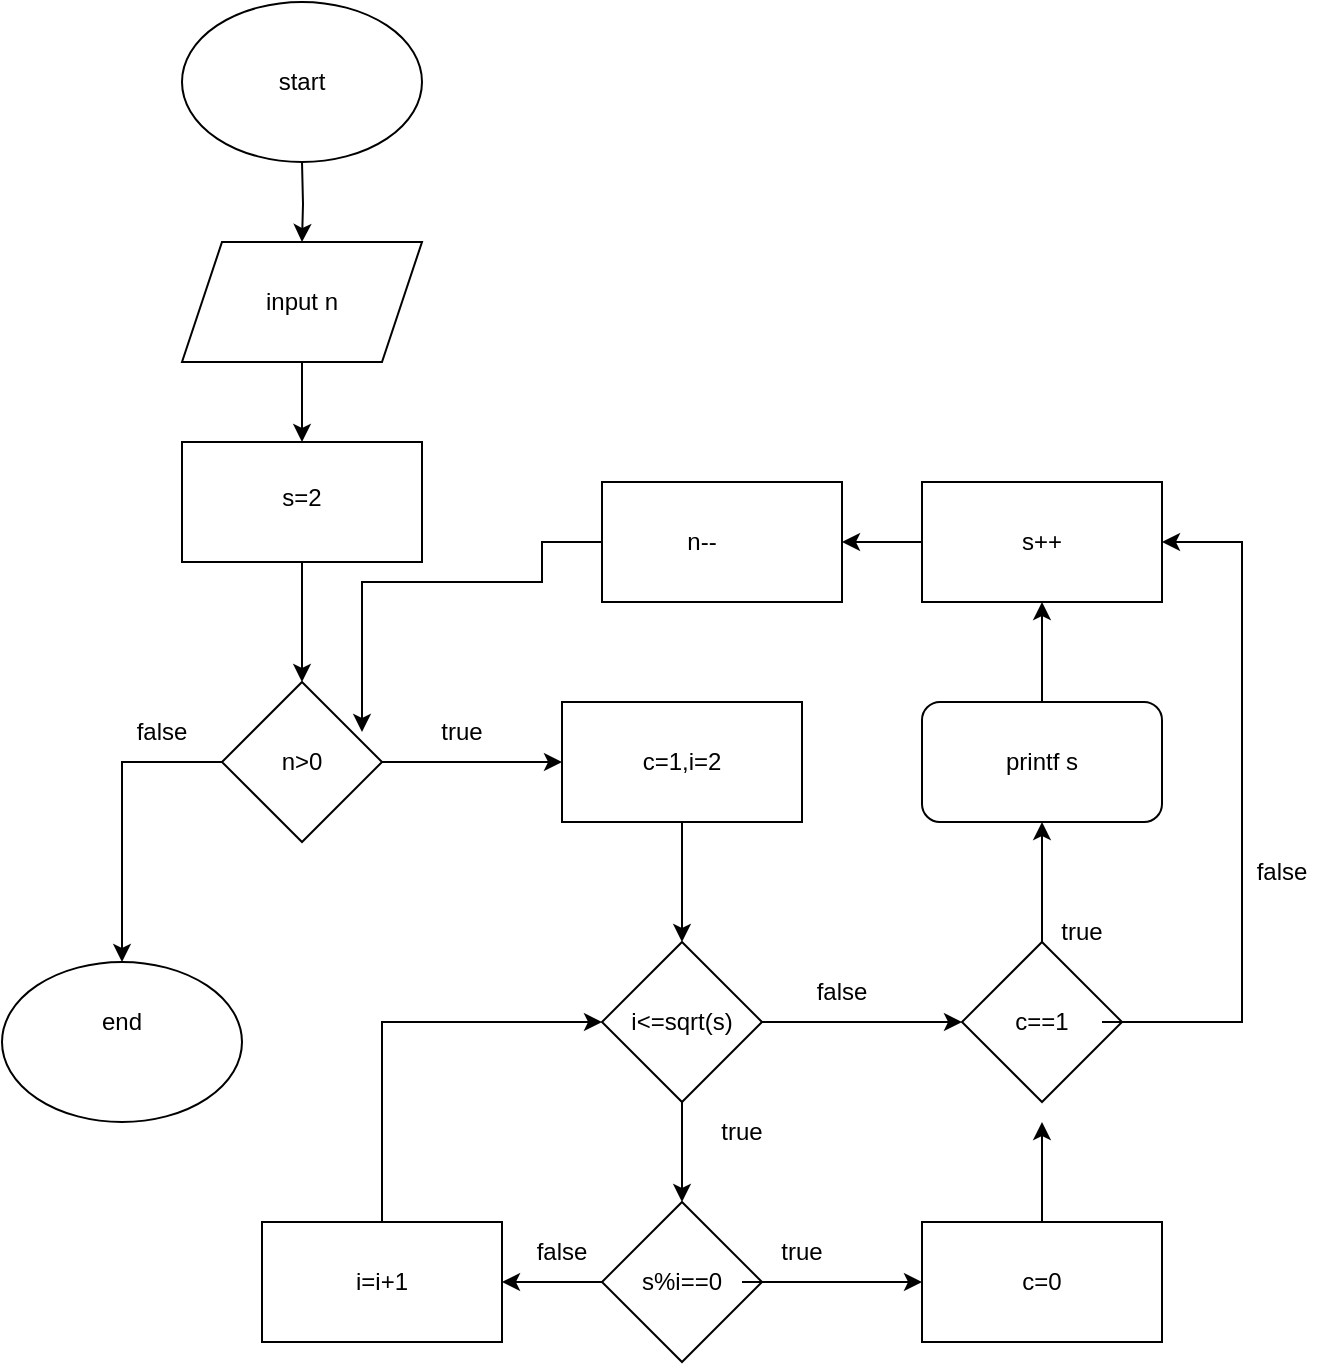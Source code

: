 <mxfile version="25.0.3">
  <diagram id="C5RBs43oDa-KdzZeNtuy" name="Page-1">
    <mxGraphModel grid="1" page="1" gridSize="10" guides="1" tooltips="1" connect="1" arrows="1" fold="1" pageScale="1" pageWidth="827" pageHeight="1169" math="0" shadow="0">
      <root>
        <mxCell id="WIyWlLk6GJQsqaUBKTNV-0" />
        <mxCell id="WIyWlLk6GJQsqaUBKTNV-1" parent="WIyWlLk6GJQsqaUBKTNV-0" />
        <mxCell id="4jPPkpbeceLR9bl8jpR4-17" style="edgeStyle=orthogonalEdgeStyle;rounded=0;orthogonalLoop=1;jettySize=auto;html=1;exitX=0.5;exitY=1;exitDx=0;exitDy=0;entryX=0.5;entryY=0;entryDx=0;entryDy=0;" edge="1" parent="WIyWlLk6GJQsqaUBKTNV-1" target="4jPPkpbeceLR9bl8jpR4-3">
          <mxGeometry relative="1" as="geometry">
            <mxPoint x="30" y="210" as="sourcePoint" />
          </mxGeometry>
        </mxCell>
        <mxCell id="4jPPkpbeceLR9bl8jpR4-1" value="" style="ellipse;whiteSpace=wrap;html=1;" vertex="1" parent="WIyWlLk6GJQsqaUBKTNV-1">
          <mxGeometry x="-30" y="130" width="120" height="80" as="geometry" />
        </mxCell>
        <mxCell id="4jPPkpbeceLR9bl8jpR4-2" value="start" style="text;html=1;align=center;verticalAlign=middle;whiteSpace=wrap;rounded=0;" vertex="1" parent="WIyWlLk6GJQsqaUBKTNV-1">
          <mxGeometry y="155" width="60" height="30" as="geometry" />
        </mxCell>
        <mxCell id="4jPPkpbeceLR9bl8jpR4-16" style="edgeStyle=orthogonalEdgeStyle;rounded=0;orthogonalLoop=1;jettySize=auto;html=1;exitX=0.5;exitY=1;exitDx=0;exitDy=0;entryX=0.5;entryY=0;entryDx=0;entryDy=0;" edge="1" parent="WIyWlLk6GJQsqaUBKTNV-1" source="4jPPkpbeceLR9bl8jpR4-3" target="4jPPkpbeceLR9bl8jpR4-5">
          <mxGeometry relative="1" as="geometry" />
        </mxCell>
        <mxCell id="4jPPkpbeceLR9bl8jpR4-3" value="" style="shape=parallelogram;perimeter=parallelogramPerimeter;whiteSpace=wrap;html=1;fixedSize=1;" vertex="1" parent="WIyWlLk6GJQsqaUBKTNV-1">
          <mxGeometry x="-30" y="250" width="120" height="60" as="geometry" />
        </mxCell>
        <mxCell id="4jPPkpbeceLR9bl8jpR4-4" value="input n" style="text;html=1;align=center;verticalAlign=middle;whiteSpace=wrap;rounded=0;" vertex="1" parent="WIyWlLk6GJQsqaUBKTNV-1">
          <mxGeometry y="265" width="60" height="30" as="geometry" />
        </mxCell>
        <mxCell id="4jPPkpbeceLR9bl8jpR4-15" style="edgeStyle=orthogonalEdgeStyle;rounded=0;orthogonalLoop=1;jettySize=auto;html=1;exitX=0.5;exitY=1;exitDx=0;exitDy=0;entryX=0.5;entryY=0;entryDx=0;entryDy=0;" edge="1" parent="WIyWlLk6GJQsqaUBKTNV-1" source="4jPPkpbeceLR9bl8jpR4-5" target="4jPPkpbeceLR9bl8jpR4-7">
          <mxGeometry relative="1" as="geometry" />
        </mxCell>
        <mxCell id="4jPPkpbeceLR9bl8jpR4-5" value="" style="rounded=0;whiteSpace=wrap;html=1;" vertex="1" parent="WIyWlLk6GJQsqaUBKTNV-1">
          <mxGeometry x="-30" y="350" width="120" height="60" as="geometry" />
        </mxCell>
        <mxCell id="4jPPkpbeceLR9bl8jpR4-6" value="s=2" style="text;html=1;align=center;verticalAlign=middle;whiteSpace=wrap;rounded=0;" vertex="1" parent="WIyWlLk6GJQsqaUBKTNV-1">
          <mxGeometry y="360" width="60" height="35" as="geometry" />
        </mxCell>
        <mxCell id="4jPPkpbeceLR9bl8jpR4-14" style="edgeStyle=orthogonalEdgeStyle;rounded=0;orthogonalLoop=1;jettySize=auto;html=1;exitX=1;exitY=0.5;exitDx=0;exitDy=0;" edge="1" parent="WIyWlLk6GJQsqaUBKTNV-1" source="4jPPkpbeceLR9bl8jpR4-7" target="4jPPkpbeceLR9bl8jpR4-12">
          <mxGeometry relative="1" as="geometry" />
        </mxCell>
        <mxCell id="4jPPkpbeceLR9bl8jpR4-26" style="edgeStyle=orthogonalEdgeStyle;rounded=0;orthogonalLoop=1;jettySize=auto;html=1;exitX=0;exitY=0.5;exitDx=0;exitDy=0;entryX=0.5;entryY=0;entryDx=0;entryDy=0;" edge="1" parent="WIyWlLk6GJQsqaUBKTNV-1" source="4jPPkpbeceLR9bl8jpR4-7" target="4jPPkpbeceLR9bl8jpR4-9">
          <mxGeometry relative="1" as="geometry" />
        </mxCell>
        <mxCell id="4jPPkpbeceLR9bl8jpR4-7" value="" style="rhombus;whiteSpace=wrap;html=1;" vertex="1" parent="WIyWlLk6GJQsqaUBKTNV-1">
          <mxGeometry x="-10" y="470" width="80" height="80" as="geometry" />
        </mxCell>
        <mxCell id="4jPPkpbeceLR9bl8jpR4-8" value="n&amp;gt;0" style="text;html=1;align=center;verticalAlign=middle;whiteSpace=wrap;rounded=0;" vertex="1" parent="WIyWlLk6GJQsqaUBKTNV-1">
          <mxGeometry y="495" width="60" height="30" as="geometry" />
        </mxCell>
        <mxCell id="4jPPkpbeceLR9bl8jpR4-9" value="" style="ellipse;whiteSpace=wrap;html=1;" vertex="1" parent="WIyWlLk6GJQsqaUBKTNV-1">
          <mxGeometry x="-120" y="610" width="120" height="80" as="geometry" />
        </mxCell>
        <mxCell id="4jPPkpbeceLR9bl8jpR4-10" value="end" style="text;html=1;align=center;verticalAlign=middle;whiteSpace=wrap;rounded=0;" vertex="1" parent="WIyWlLk6GJQsqaUBKTNV-1">
          <mxGeometry x="-90" y="625" width="60" height="30" as="geometry" />
        </mxCell>
        <mxCell id="4jPPkpbeceLR9bl8jpR4-27" style="edgeStyle=orthogonalEdgeStyle;rounded=0;orthogonalLoop=1;jettySize=auto;html=1;entryX=0.5;entryY=0;entryDx=0;entryDy=0;" edge="1" parent="WIyWlLk6GJQsqaUBKTNV-1" source="4jPPkpbeceLR9bl8jpR4-12" target="4jPPkpbeceLR9bl8jpR4-23">
          <mxGeometry relative="1" as="geometry" />
        </mxCell>
        <mxCell id="4jPPkpbeceLR9bl8jpR4-12" value="" style="rounded=0;whiteSpace=wrap;html=1;" vertex="1" parent="WIyWlLk6GJQsqaUBKTNV-1">
          <mxGeometry x="160" y="480" width="120" height="60" as="geometry" />
        </mxCell>
        <mxCell id="4jPPkpbeceLR9bl8jpR4-13" value="c=1,i=2" style="text;html=1;align=center;verticalAlign=middle;whiteSpace=wrap;rounded=0;" vertex="1" parent="WIyWlLk6GJQsqaUBKTNV-1">
          <mxGeometry x="190" y="495" width="60" height="30" as="geometry" />
        </mxCell>
        <mxCell id="4jPPkpbeceLR9bl8jpR4-33" style="edgeStyle=orthogonalEdgeStyle;rounded=0;orthogonalLoop=1;jettySize=auto;html=1;exitX=0.5;exitY=1;exitDx=0;exitDy=0;entryX=0.5;entryY=0;entryDx=0;entryDy=0;" edge="1" parent="WIyWlLk6GJQsqaUBKTNV-1" source="4jPPkpbeceLR9bl8jpR4-23" target="4jPPkpbeceLR9bl8jpR4-28">
          <mxGeometry relative="1" as="geometry" />
        </mxCell>
        <mxCell id="4jPPkpbeceLR9bl8jpR4-23" value="" style="rhombus;whiteSpace=wrap;html=1;" vertex="1" parent="WIyWlLk6GJQsqaUBKTNV-1">
          <mxGeometry x="180" y="600" width="80" height="80" as="geometry" />
        </mxCell>
        <mxCell id="4jPPkpbeceLR9bl8jpR4-44" style="edgeStyle=orthogonalEdgeStyle;rounded=0;orthogonalLoop=1;jettySize=auto;html=1;entryX=0;entryY=0.5;entryDx=0;entryDy=0;exitX=1;exitY=0.5;exitDx=0;exitDy=0;" edge="1" parent="WIyWlLk6GJQsqaUBKTNV-1" source="4jPPkpbeceLR9bl8jpR4-23" target="4jPPkpbeceLR9bl8jpR4-43">
          <mxGeometry relative="1" as="geometry">
            <mxPoint x="270" y="640" as="sourcePoint" />
            <Array as="points" />
          </mxGeometry>
        </mxCell>
        <mxCell id="4jPPkpbeceLR9bl8jpR4-24" value="i&amp;lt;=sqrt(s)" style="text;html=1;align=center;verticalAlign=middle;whiteSpace=wrap;rounded=0;" vertex="1" parent="WIyWlLk6GJQsqaUBKTNV-1">
          <mxGeometry x="190" y="625" width="60" height="30" as="geometry" />
        </mxCell>
        <mxCell id="4jPPkpbeceLR9bl8jpR4-36" style="edgeStyle=orthogonalEdgeStyle;rounded=0;orthogonalLoop=1;jettySize=auto;html=1;exitX=0;exitY=0.5;exitDx=0;exitDy=0;entryX=1;entryY=0.5;entryDx=0;entryDy=0;" edge="1" parent="WIyWlLk6GJQsqaUBKTNV-1" source="4jPPkpbeceLR9bl8jpR4-28" target="4jPPkpbeceLR9bl8jpR4-34">
          <mxGeometry relative="1" as="geometry" />
        </mxCell>
        <mxCell id="4jPPkpbeceLR9bl8jpR4-28" value="" style="rhombus;whiteSpace=wrap;html=1;" vertex="1" parent="WIyWlLk6GJQsqaUBKTNV-1">
          <mxGeometry x="180" y="730" width="80" height="80" as="geometry" />
        </mxCell>
        <mxCell id="4jPPkpbeceLR9bl8jpR4-31" style="edgeStyle=orthogonalEdgeStyle;rounded=0;orthogonalLoop=1;jettySize=auto;html=1;entryX=0;entryY=0.5;entryDx=0;entryDy=0;" edge="1" parent="WIyWlLk6GJQsqaUBKTNV-1" source="4jPPkpbeceLR9bl8jpR4-29" target="4jPPkpbeceLR9bl8jpR4-30">
          <mxGeometry relative="1" as="geometry" />
        </mxCell>
        <mxCell id="4jPPkpbeceLR9bl8jpR4-29" value="s%i==0" style="text;html=1;align=center;verticalAlign=middle;whiteSpace=wrap;rounded=0;" vertex="1" parent="WIyWlLk6GJQsqaUBKTNV-1">
          <mxGeometry x="190" y="755" width="60" height="30" as="geometry" />
        </mxCell>
        <mxCell id="4jPPkpbeceLR9bl8jpR4-57" style="edgeStyle=orthogonalEdgeStyle;rounded=0;orthogonalLoop=1;jettySize=auto;html=1;" edge="1" parent="WIyWlLk6GJQsqaUBKTNV-1" source="4jPPkpbeceLR9bl8jpR4-30">
          <mxGeometry relative="1" as="geometry">
            <mxPoint x="400" y="690" as="targetPoint" />
          </mxGeometry>
        </mxCell>
        <mxCell id="4jPPkpbeceLR9bl8jpR4-30" value="" style="rounded=0;whiteSpace=wrap;html=1;" vertex="1" parent="WIyWlLk6GJQsqaUBKTNV-1">
          <mxGeometry x="340" y="740" width="120" height="60" as="geometry" />
        </mxCell>
        <mxCell id="4jPPkpbeceLR9bl8jpR4-32" value="c=0" style="text;html=1;align=center;verticalAlign=middle;whiteSpace=wrap;rounded=0;" vertex="1" parent="WIyWlLk6GJQsqaUBKTNV-1">
          <mxGeometry x="370" y="755" width="60" height="30" as="geometry" />
        </mxCell>
        <mxCell id="4jPPkpbeceLR9bl8jpR4-37" style="edgeStyle=orthogonalEdgeStyle;rounded=0;orthogonalLoop=1;jettySize=auto;html=1;exitX=0.5;exitY=0;exitDx=0;exitDy=0;entryX=0;entryY=0.5;entryDx=0;entryDy=0;" edge="1" parent="WIyWlLk6GJQsqaUBKTNV-1" source="4jPPkpbeceLR9bl8jpR4-34" target="4jPPkpbeceLR9bl8jpR4-23">
          <mxGeometry relative="1" as="geometry" />
        </mxCell>
        <mxCell id="4jPPkpbeceLR9bl8jpR4-34" value="" style="rounded=0;whiteSpace=wrap;html=1;" vertex="1" parent="WIyWlLk6GJQsqaUBKTNV-1">
          <mxGeometry x="10" y="740" width="120" height="60" as="geometry" />
        </mxCell>
        <mxCell id="4jPPkpbeceLR9bl8jpR4-35" value="i=i+1" style="text;html=1;align=center;verticalAlign=middle;whiteSpace=wrap;rounded=0;" vertex="1" parent="WIyWlLk6GJQsqaUBKTNV-1">
          <mxGeometry x="40" y="755" width="60" height="30" as="geometry" />
        </mxCell>
        <mxCell id="4jPPkpbeceLR9bl8jpR4-38" value="true" style="text;html=1;align=center;verticalAlign=middle;whiteSpace=wrap;rounded=0;" vertex="1" parent="WIyWlLk6GJQsqaUBKTNV-1">
          <mxGeometry x="80" y="480" width="60" height="30" as="geometry" />
        </mxCell>
        <mxCell id="4jPPkpbeceLR9bl8jpR4-39" value="true" style="text;html=1;align=center;verticalAlign=middle;whiteSpace=wrap;rounded=0;" vertex="1" parent="WIyWlLk6GJQsqaUBKTNV-1">
          <mxGeometry x="220" y="680" width="60" height="30" as="geometry" />
        </mxCell>
        <mxCell id="4jPPkpbeceLR9bl8jpR4-40" value="true" style="text;html=1;align=center;verticalAlign=middle;whiteSpace=wrap;rounded=0;" vertex="1" parent="WIyWlLk6GJQsqaUBKTNV-1">
          <mxGeometry x="250" y="740" width="60" height="30" as="geometry" />
        </mxCell>
        <mxCell id="4jPPkpbeceLR9bl8jpR4-41" value="false" style="text;html=1;align=center;verticalAlign=middle;whiteSpace=wrap;rounded=0;" vertex="1" parent="WIyWlLk6GJQsqaUBKTNV-1">
          <mxGeometry x="130" y="740" width="60" height="30" as="geometry" />
        </mxCell>
        <mxCell id="4jPPkpbeceLR9bl8jpR4-49" style="edgeStyle=orthogonalEdgeStyle;rounded=0;orthogonalLoop=1;jettySize=auto;html=1;exitX=0.5;exitY=0;exitDx=0;exitDy=0;" edge="1" parent="WIyWlLk6GJQsqaUBKTNV-1" source="4jPPkpbeceLR9bl8jpR4-43" target="4jPPkpbeceLR9bl8jpR4-48">
          <mxGeometry relative="1" as="geometry" />
        </mxCell>
        <mxCell id="4jPPkpbeceLR9bl8jpR4-43" value="" style="rhombus;whiteSpace=wrap;html=1;" vertex="1" parent="WIyWlLk6GJQsqaUBKTNV-1">
          <mxGeometry x="360" y="600" width="80" height="80" as="geometry" />
        </mxCell>
        <mxCell id="4jPPkpbeceLR9bl8jpR4-73" style="edgeStyle=orthogonalEdgeStyle;rounded=0;orthogonalLoop=1;jettySize=auto;html=1;exitX=1;exitY=0.5;exitDx=0;exitDy=0;entryX=1;entryY=0.5;entryDx=0;entryDy=0;" edge="1" parent="WIyWlLk6GJQsqaUBKTNV-1" source="4jPPkpbeceLR9bl8jpR4-46" target="4jPPkpbeceLR9bl8jpR4-53">
          <mxGeometry relative="1" as="geometry">
            <Array as="points">
              <mxPoint x="500" y="640" />
              <mxPoint x="500" y="400" />
            </Array>
          </mxGeometry>
        </mxCell>
        <mxCell id="4jPPkpbeceLR9bl8jpR4-46" value="c==1" style="text;html=1;align=center;verticalAlign=middle;whiteSpace=wrap;rounded=0;" vertex="1" parent="WIyWlLk6GJQsqaUBKTNV-1">
          <mxGeometry x="370" y="625" width="60" height="30" as="geometry" />
        </mxCell>
        <mxCell id="4jPPkpbeceLR9bl8jpR4-52" style="edgeStyle=orthogonalEdgeStyle;rounded=0;orthogonalLoop=1;jettySize=auto;html=1;" edge="1" parent="WIyWlLk6GJQsqaUBKTNV-1" source="4jPPkpbeceLR9bl8jpR4-48">
          <mxGeometry relative="1" as="geometry">
            <mxPoint x="400" y="430" as="targetPoint" />
          </mxGeometry>
        </mxCell>
        <mxCell id="4jPPkpbeceLR9bl8jpR4-48" value="" style="rounded=1;whiteSpace=wrap;html=1;" vertex="1" parent="WIyWlLk6GJQsqaUBKTNV-1">
          <mxGeometry x="340" y="480" width="120" height="60" as="geometry" />
        </mxCell>
        <mxCell id="4jPPkpbeceLR9bl8jpR4-50" value="printf s" style="text;html=1;align=center;verticalAlign=middle;whiteSpace=wrap;rounded=0;" vertex="1" parent="WIyWlLk6GJQsqaUBKTNV-1">
          <mxGeometry x="370" y="495" width="60" height="30" as="geometry" />
        </mxCell>
        <mxCell id="4jPPkpbeceLR9bl8jpR4-71" style="edgeStyle=orthogonalEdgeStyle;rounded=0;orthogonalLoop=1;jettySize=auto;html=1;exitX=0;exitY=0.5;exitDx=0;exitDy=0;entryX=1;entryY=0.5;entryDx=0;entryDy=0;" edge="1" parent="WIyWlLk6GJQsqaUBKTNV-1" source="4jPPkpbeceLR9bl8jpR4-53" target="4jPPkpbeceLR9bl8jpR4-65">
          <mxGeometry relative="1" as="geometry" />
        </mxCell>
        <mxCell id="4jPPkpbeceLR9bl8jpR4-53" value="" style="rounded=0;whiteSpace=wrap;html=1;" vertex="1" parent="WIyWlLk6GJQsqaUBKTNV-1">
          <mxGeometry x="340" y="370" width="120" height="60" as="geometry" />
        </mxCell>
        <mxCell id="4jPPkpbeceLR9bl8jpR4-56" value="false" style="text;html=1;align=center;verticalAlign=middle;whiteSpace=wrap;rounded=0;" vertex="1" parent="WIyWlLk6GJQsqaUBKTNV-1">
          <mxGeometry x="270" y="610" width="60" height="30" as="geometry" />
        </mxCell>
        <mxCell id="4jPPkpbeceLR9bl8jpR4-62" value="true" style="text;html=1;align=center;verticalAlign=middle;whiteSpace=wrap;rounded=0;" vertex="1" parent="WIyWlLk6GJQsqaUBKTNV-1">
          <mxGeometry x="390" y="580" width="60" height="30" as="geometry" />
        </mxCell>
        <mxCell id="4jPPkpbeceLR9bl8jpR4-72" style="edgeStyle=orthogonalEdgeStyle;rounded=0;orthogonalLoop=1;jettySize=auto;html=1;exitX=0;exitY=0.5;exitDx=0;exitDy=0;entryX=1;entryY=0;entryDx=0;entryDy=0;" edge="1" parent="WIyWlLk6GJQsqaUBKTNV-1" source="4jPPkpbeceLR9bl8jpR4-65" target="4jPPkpbeceLR9bl8jpR4-8">
          <mxGeometry relative="1" as="geometry">
            <Array as="points">
              <mxPoint x="150" y="400" />
              <mxPoint x="150" y="420" />
              <mxPoint x="60" y="420" />
            </Array>
          </mxGeometry>
        </mxCell>
        <mxCell id="4jPPkpbeceLR9bl8jpR4-65" value="" style="rounded=0;whiteSpace=wrap;html=1;" vertex="1" parent="WIyWlLk6GJQsqaUBKTNV-1">
          <mxGeometry x="180" y="370" width="120" height="60" as="geometry" />
        </mxCell>
        <mxCell id="4jPPkpbeceLR9bl8jpR4-67" value="s++" style="text;html=1;align=center;verticalAlign=middle;whiteSpace=wrap;rounded=0;" vertex="1" parent="WIyWlLk6GJQsqaUBKTNV-1">
          <mxGeometry x="370" y="385" width="60" height="30" as="geometry" />
        </mxCell>
        <mxCell id="4jPPkpbeceLR9bl8jpR4-69" value="n--" style="text;html=1;align=center;verticalAlign=middle;whiteSpace=wrap;rounded=0;" vertex="1" parent="WIyWlLk6GJQsqaUBKTNV-1">
          <mxGeometry x="200" y="385" width="60" height="30" as="geometry" />
        </mxCell>
        <mxCell id="4jPPkpbeceLR9bl8jpR4-74" value="false" style="text;html=1;align=center;verticalAlign=middle;whiteSpace=wrap;rounded=0;" vertex="1" parent="WIyWlLk6GJQsqaUBKTNV-1">
          <mxGeometry x="490" y="550" width="60" height="30" as="geometry" />
        </mxCell>
        <mxCell id="4jPPkpbeceLR9bl8jpR4-75" value="false" style="text;html=1;align=center;verticalAlign=middle;whiteSpace=wrap;rounded=0;" vertex="1" parent="WIyWlLk6GJQsqaUBKTNV-1">
          <mxGeometry x="-70" y="480" width="60" height="30" as="geometry" />
        </mxCell>
      </root>
    </mxGraphModel>
  </diagram>
</mxfile>
